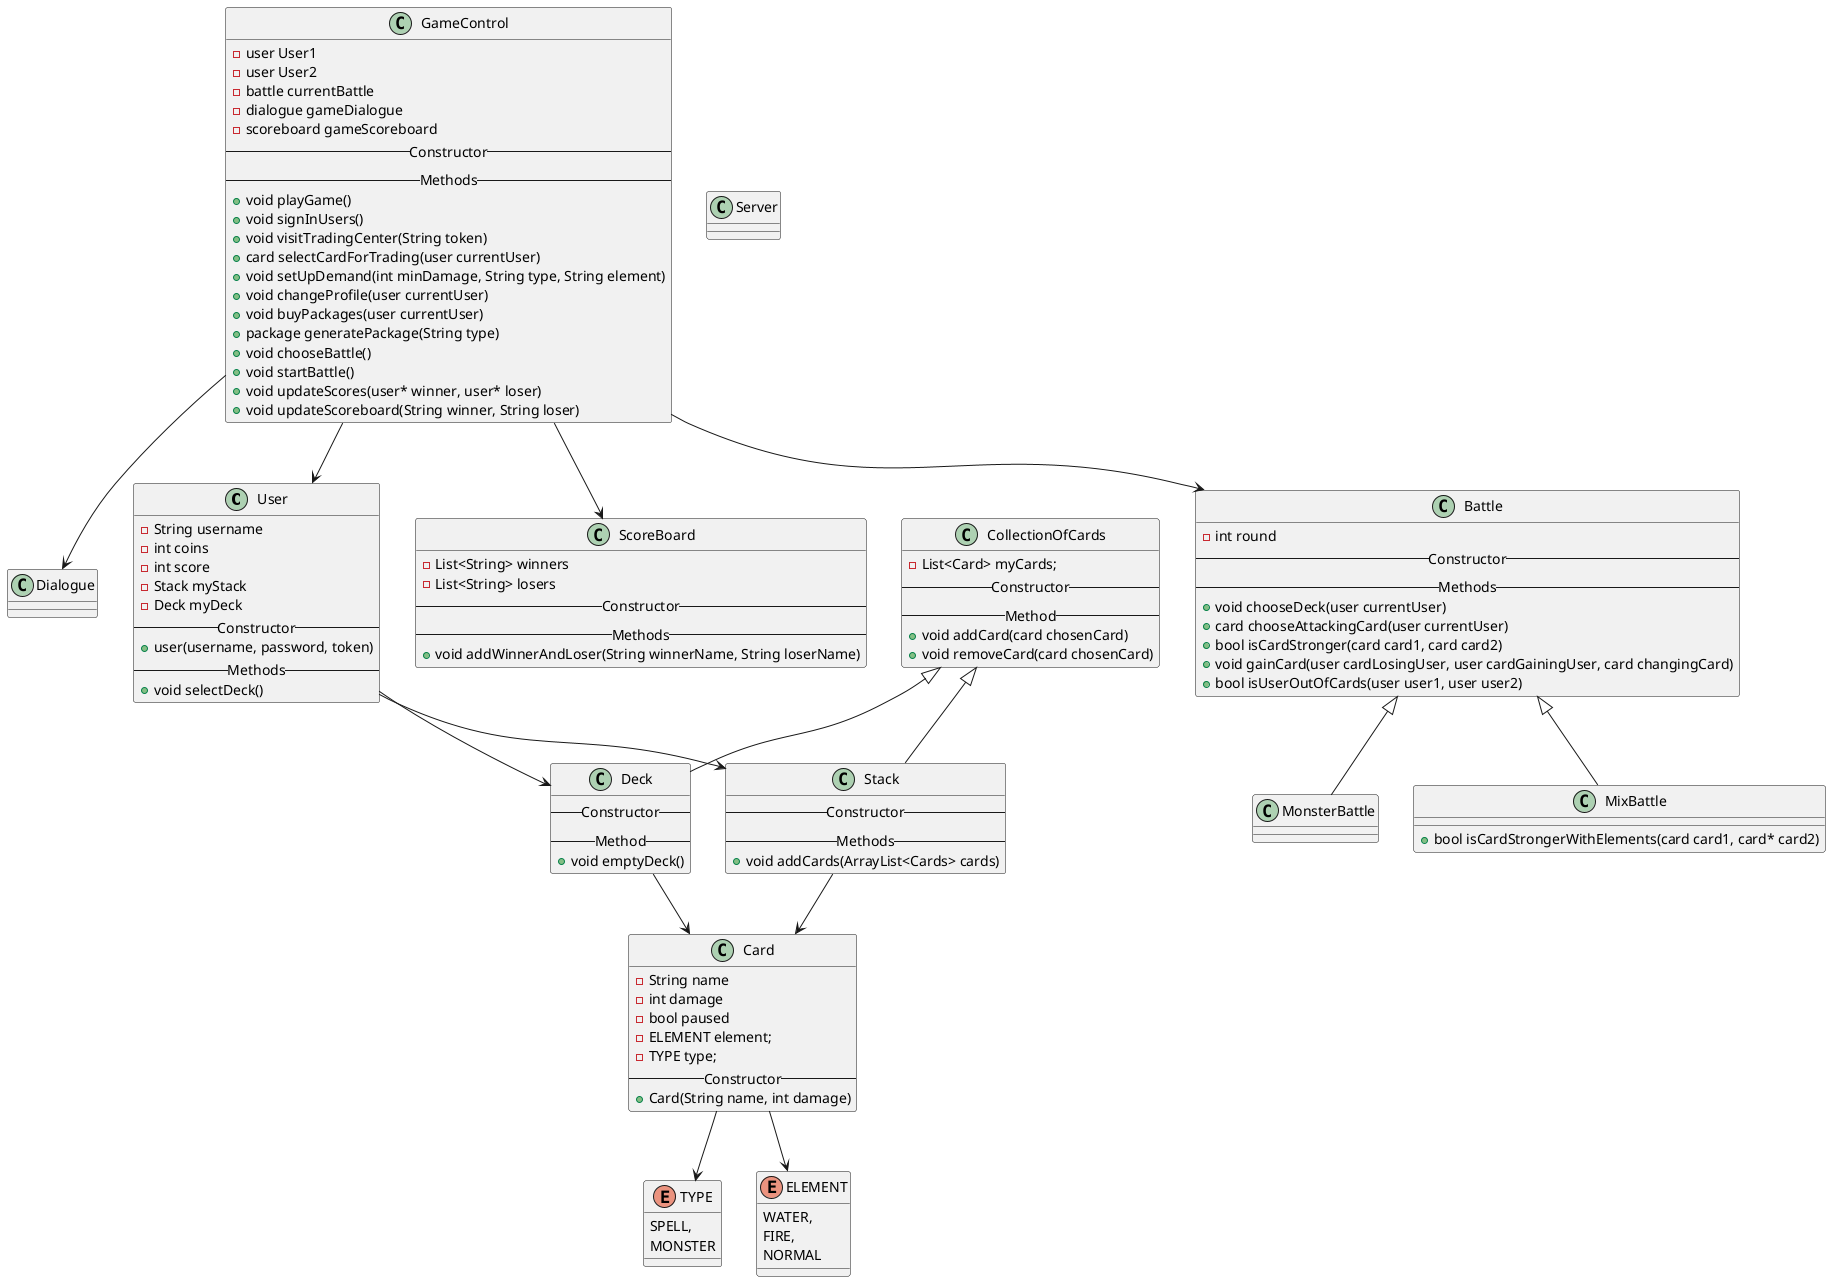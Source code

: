 @startuml
class User{
    -String username
    -int coins
    -int score
    -Stack myStack
    -Deck myDeck
    --Constructor--
    +user(username, password, token)
    --Methods--
    +void selectDeck()
}

class Server{
}

enum TYPE{
    SPELL,
    MONSTER
}

enum ELEMENT{
    WATER,
    FIRE,
    NORMAL
}

class Card{
    -String name
    -int damage
    -bool paused
    -ELEMENT element;
    -TYPE type;
    --Constructor--
  +Card(String name, int damage)
}
class CollectionOfCards{
    -List<Card> myCards;
    --Constructor--
    --Method--
    +void addCard(card chosenCard)
    +void removeCard(card chosenCard)
}
class Deck extends CollectionOfCards{
    --Constructor--
    --Method--
    +void emptyDeck()
}
class Stack extends CollectionOfCards{
    --Constructor--
    --Methods--
    +void addCards(ArrayList<Cards> cards)
}
class ScoreBoard{
    -List<String> winners
    -List<String> losers
    --Constructor--
    --Methods--
    +void addWinnerAndLoser(String winnerName, String loserName)
}

class Battle{
    -int round
    --Constructor--
    --Methods--
    +void chooseDeck(user currentUser)
    +card chooseAttackingCard(user currentUser)
    +bool isCardStronger(card card1, card card2)
    +void gainCard(user cardLosingUser, user cardGainingUser, card changingCard)
    +bool isUserOutOfCards(user user1, user user2)
}

class MonsterBattle extends Battle{

}

class MixBattle extends Battle{
    +bool isCardStrongerWithElements(card card1, card* card2)
}

class Dialogue{
}
class GameControl{
 -user User1
 -user User2
 -battle currentBattle
 -dialogue gameDialogue
 -scoreboard gameScoreboard
 --Constructor--
 --Methods--
 +void playGame()
 +void signInUsers()
 +void visitTradingCenter(String token)
  +card selectCardForTrading(user currentUser)
  +void setUpDemand(int minDamage, String type, String element)
 +void changeProfile(user currentUser)
 +void buyPackages(user currentUser)
  +package generatePackage(String type)
 +void chooseBattle()
 +void startBattle()
  +void updateScores(user* winner, user* loser)
  +void updateScoreboard(String winner, String loser)
}


GameControl --> User
GameControl --> ScoreBoard
GameControl --> Battle
GameControl --> Dialogue

User --> Deck
User --> Stack

Deck --> Card

Stack --> Card

Card --> TYPE
Card --> ELEMENT

@enduml